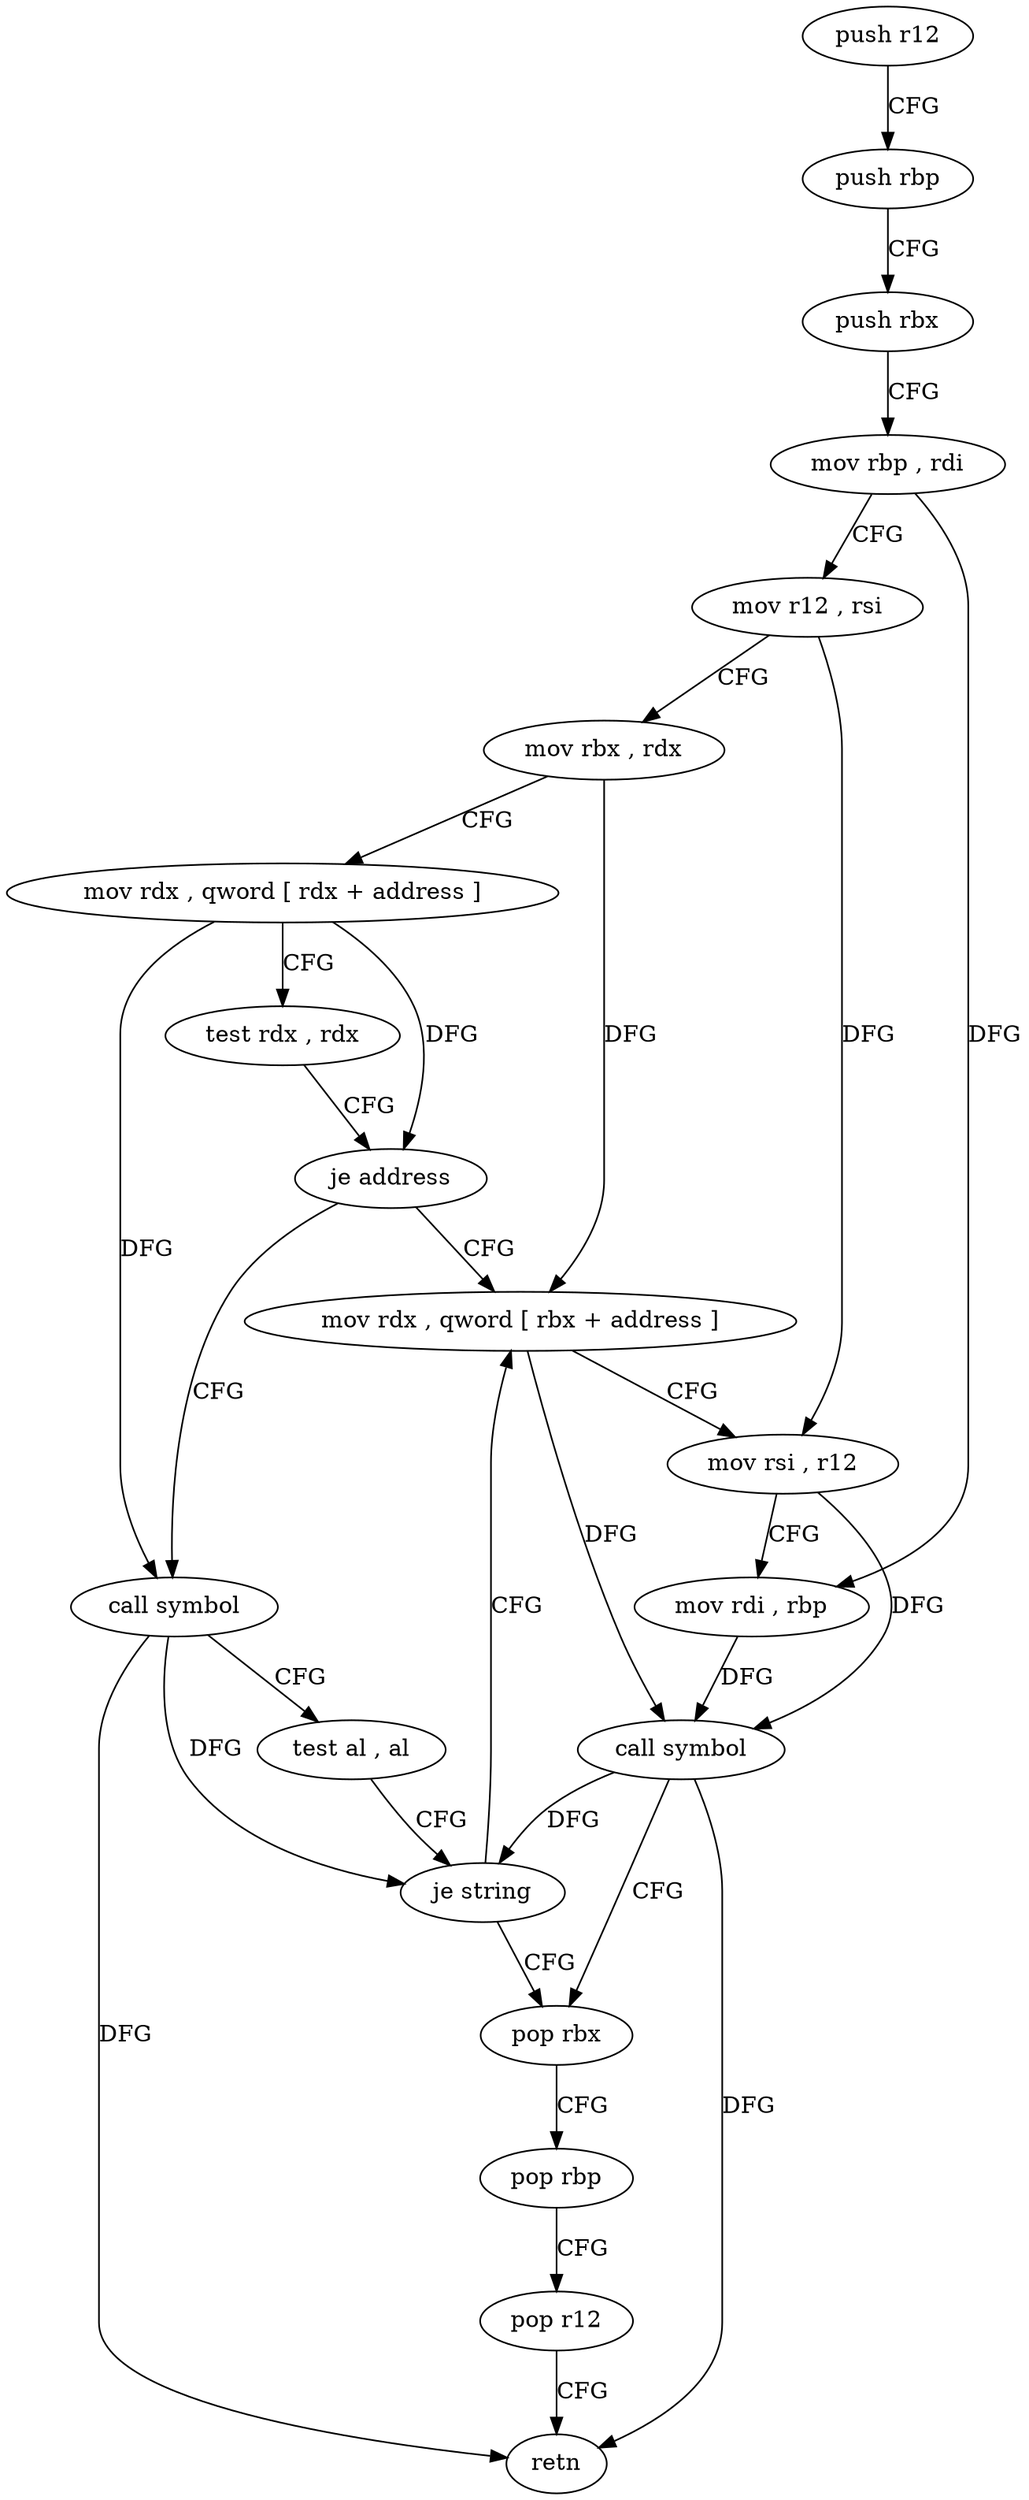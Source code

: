 digraph "func" {
"4212570" [label = "push r12" ]
"4212572" [label = "push rbp" ]
"4212573" [label = "push rbx" ]
"4212574" [label = "mov rbp , rdi" ]
"4212577" [label = "mov r12 , rsi" ]
"4212580" [label = "mov rbx , rdx" ]
"4212583" [label = "mov rdx , qword [ rdx + address ]" ]
"4212590" [label = "test rdx , rdx" ]
"4212593" [label = "je address" ]
"4212604" [label = "mov rdx , qword [ rbx + address ]" ]
"4212595" [label = "call symbol" ]
"4212611" [label = "mov rsi , r12" ]
"4212614" [label = "mov rdi , rbp" ]
"4212617" [label = "call symbol" ]
"4212622" [label = "pop rbx" ]
"4212600" [label = "test al , al" ]
"4212602" [label = "je string" ]
"4212623" [label = "pop rbp" ]
"4212624" [label = "pop r12" ]
"4212626" [label = "retn" ]
"4212570" -> "4212572" [ label = "CFG" ]
"4212572" -> "4212573" [ label = "CFG" ]
"4212573" -> "4212574" [ label = "CFG" ]
"4212574" -> "4212577" [ label = "CFG" ]
"4212574" -> "4212614" [ label = "DFG" ]
"4212577" -> "4212580" [ label = "CFG" ]
"4212577" -> "4212611" [ label = "DFG" ]
"4212580" -> "4212583" [ label = "CFG" ]
"4212580" -> "4212604" [ label = "DFG" ]
"4212583" -> "4212590" [ label = "CFG" ]
"4212583" -> "4212593" [ label = "DFG" ]
"4212583" -> "4212595" [ label = "DFG" ]
"4212590" -> "4212593" [ label = "CFG" ]
"4212593" -> "4212604" [ label = "CFG" ]
"4212593" -> "4212595" [ label = "CFG" ]
"4212604" -> "4212611" [ label = "CFG" ]
"4212604" -> "4212617" [ label = "DFG" ]
"4212595" -> "4212600" [ label = "CFG" ]
"4212595" -> "4212602" [ label = "DFG" ]
"4212595" -> "4212626" [ label = "DFG" ]
"4212611" -> "4212614" [ label = "CFG" ]
"4212611" -> "4212617" [ label = "DFG" ]
"4212614" -> "4212617" [ label = "DFG" ]
"4212617" -> "4212622" [ label = "CFG" ]
"4212617" -> "4212602" [ label = "DFG" ]
"4212617" -> "4212626" [ label = "DFG" ]
"4212622" -> "4212623" [ label = "CFG" ]
"4212600" -> "4212602" [ label = "CFG" ]
"4212602" -> "4212622" [ label = "CFG" ]
"4212602" -> "4212604" [ label = "CFG" ]
"4212623" -> "4212624" [ label = "CFG" ]
"4212624" -> "4212626" [ label = "CFG" ]
}
